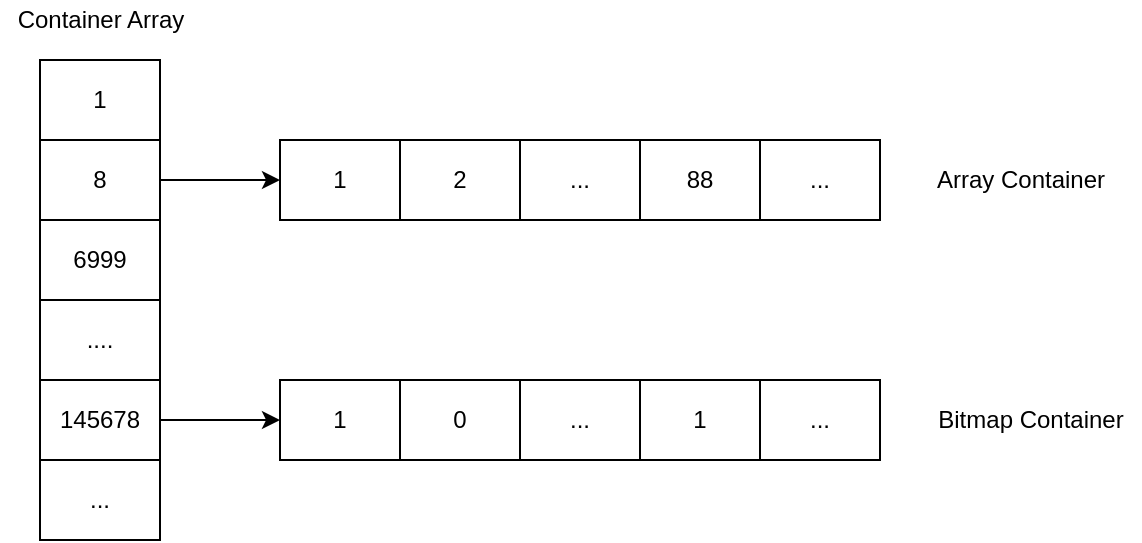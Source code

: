 <mxfile version="14.6.13" type="github">
  <diagram name="Page-1" id="099fd60b-425b-db50-ffb0-6b813814b670">
    <mxGraphModel dx="946" dy="613" grid="1" gridSize="10" guides="1" tooltips="1" connect="1" arrows="1" fold="1" page="1" pageScale="1" pageWidth="850" pageHeight="1100" background="#ffffff" math="0" shadow="0">
      <root>
        <mxCell id="0" />
        <mxCell id="1" parent="0" />
        <mxCell id="wJ1mTr-c0H7NAqucb8bx-1" value="" style="shape=table;html=1;whiteSpace=wrap;startSize=0;container=1;collapsible=0;childLayout=tableLayout;" vertex="1" parent="1">
          <mxGeometry x="110" y="180" width="60" height="240" as="geometry" />
        </mxCell>
        <mxCell id="wJ1mTr-c0H7NAqucb8bx-2" value="" style="shape=partialRectangle;html=1;whiteSpace=wrap;collapsible=0;dropTarget=0;pointerEvents=0;fillColor=none;top=0;left=0;bottom=0;right=0;points=[[0,0.5],[1,0.5]];portConstraint=eastwest;" vertex="1" parent="wJ1mTr-c0H7NAqucb8bx-1">
          <mxGeometry width="60" height="40" as="geometry" />
        </mxCell>
        <mxCell id="wJ1mTr-c0H7NAqucb8bx-3" value="1" style="shape=partialRectangle;html=1;whiteSpace=wrap;connectable=0;fillColor=none;top=0;left=0;bottom=0;right=0;overflow=hidden;" vertex="1" parent="wJ1mTr-c0H7NAqucb8bx-2">
          <mxGeometry width="60" height="40" as="geometry" />
        </mxCell>
        <mxCell id="wJ1mTr-c0H7NAqucb8bx-6" value="" style="shape=partialRectangle;html=1;whiteSpace=wrap;collapsible=0;dropTarget=0;pointerEvents=0;fillColor=none;top=0;left=0;bottom=0;right=0;points=[[0,0.5],[1,0.5]];portConstraint=eastwest;" vertex="1" parent="wJ1mTr-c0H7NAqucb8bx-1">
          <mxGeometry y="40" width="60" height="40" as="geometry" />
        </mxCell>
        <mxCell id="wJ1mTr-c0H7NAqucb8bx-7" value="8" style="shape=partialRectangle;html=1;whiteSpace=wrap;connectable=0;fillColor=none;top=0;left=0;bottom=0;right=0;overflow=hidden;" vertex="1" parent="wJ1mTr-c0H7NAqucb8bx-6">
          <mxGeometry width="60" height="40" as="geometry" />
        </mxCell>
        <mxCell id="wJ1mTr-c0H7NAqucb8bx-10" value="" style="shape=partialRectangle;html=1;whiteSpace=wrap;collapsible=0;dropTarget=0;pointerEvents=0;fillColor=none;top=0;left=0;bottom=0;right=0;points=[[0,0.5],[1,0.5]];portConstraint=eastwest;" vertex="1" parent="wJ1mTr-c0H7NAqucb8bx-1">
          <mxGeometry y="80" width="60" height="40" as="geometry" />
        </mxCell>
        <mxCell id="wJ1mTr-c0H7NAqucb8bx-11" value="6999" style="shape=partialRectangle;html=1;whiteSpace=wrap;connectable=0;fillColor=none;top=0;left=0;bottom=0;right=0;overflow=hidden;" vertex="1" parent="wJ1mTr-c0H7NAqucb8bx-10">
          <mxGeometry width="60" height="40" as="geometry" />
        </mxCell>
        <mxCell id="wJ1mTr-c0H7NAqucb8bx-18" style="shape=partialRectangle;html=1;whiteSpace=wrap;collapsible=0;dropTarget=0;pointerEvents=0;fillColor=none;top=0;left=0;bottom=0;right=0;points=[[0,0.5],[1,0.5]];portConstraint=eastwest;" vertex="1" parent="wJ1mTr-c0H7NAqucb8bx-1">
          <mxGeometry y="120" width="60" height="40" as="geometry" />
        </mxCell>
        <mxCell id="wJ1mTr-c0H7NAqucb8bx-19" value="...." style="shape=partialRectangle;html=1;whiteSpace=wrap;connectable=0;fillColor=none;top=0;left=0;bottom=0;right=0;overflow=hidden;" vertex="1" parent="wJ1mTr-c0H7NAqucb8bx-18">
          <mxGeometry width="60" height="40" as="geometry" />
        </mxCell>
        <mxCell id="wJ1mTr-c0H7NAqucb8bx-16" style="shape=partialRectangle;html=1;whiteSpace=wrap;collapsible=0;dropTarget=0;pointerEvents=0;fillColor=none;top=0;left=0;bottom=0;right=0;points=[[0,0.5],[1,0.5]];portConstraint=eastwest;" vertex="1" parent="wJ1mTr-c0H7NAqucb8bx-1">
          <mxGeometry y="160" width="60" height="40" as="geometry" />
        </mxCell>
        <mxCell id="wJ1mTr-c0H7NAqucb8bx-17" value="145678" style="shape=partialRectangle;html=1;whiteSpace=wrap;connectable=0;fillColor=none;top=0;left=0;bottom=0;right=0;overflow=hidden;" vertex="1" parent="wJ1mTr-c0H7NAqucb8bx-16">
          <mxGeometry width="60" height="40" as="geometry" />
        </mxCell>
        <mxCell id="wJ1mTr-c0H7NAqucb8bx-14" style="shape=partialRectangle;html=1;whiteSpace=wrap;collapsible=0;dropTarget=0;pointerEvents=0;fillColor=none;top=0;left=0;bottom=0;right=0;points=[[0,0.5],[1,0.5]];portConstraint=eastwest;" vertex="1" parent="wJ1mTr-c0H7NAqucb8bx-1">
          <mxGeometry y="200" width="60" height="40" as="geometry" />
        </mxCell>
        <mxCell id="wJ1mTr-c0H7NAqucb8bx-15" value="..." style="shape=partialRectangle;html=1;whiteSpace=wrap;connectable=0;fillColor=none;top=0;left=0;bottom=0;right=0;overflow=hidden;" vertex="1" parent="wJ1mTr-c0H7NAqucb8bx-14">
          <mxGeometry width="60" height="40" as="geometry" />
        </mxCell>
        <mxCell id="wJ1mTr-c0H7NAqucb8bx-20" value="" style="shape=table;html=1;whiteSpace=wrap;startSize=0;container=1;collapsible=0;childLayout=tableLayout;" vertex="1" parent="1">
          <mxGeometry x="230" y="220" width="300" height="40" as="geometry" />
        </mxCell>
        <mxCell id="wJ1mTr-c0H7NAqucb8bx-21" value="" style="shape=partialRectangle;html=1;whiteSpace=wrap;collapsible=0;dropTarget=0;pointerEvents=0;fillColor=none;top=0;left=0;bottom=0;right=0;points=[[0,0.5],[1,0.5]];portConstraint=eastwest;" vertex="1" parent="wJ1mTr-c0H7NAqucb8bx-20">
          <mxGeometry width="300" height="40" as="geometry" />
        </mxCell>
        <mxCell id="wJ1mTr-c0H7NAqucb8bx-22" value="1" style="shape=partialRectangle;html=1;whiteSpace=wrap;connectable=0;fillColor=none;top=0;left=0;bottom=0;right=0;overflow=hidden;" vertex="1" parent="wJ1mTr-c0H7NAqucb8bx-21">
          <mxGeometry width="60" height="40" as="geometry" />
        </mxCell>
        <mxCell id="wJ1mTr-c0H7NAqucb8bx-23" value="2" style="shape=partialRectangle;html=1;whiteSpace=wrap;connectable=0;fillColor=none;top=0;left=0;bottom=0;right=0;overflow=hidden;" vertex="1" parent="wJ1mTr-c0H7NAqucb8bx-21">
          <mxGeometry x="60" width="60" height="40" as="geometry" />
        </mxCell>
        <mxCell id="wJ1mTr-c0H7NAqucb8bx-24" value="..." style="shape=partialRectangle;html=1;whiteSpace=wrap;connectable=0;fillColor=none;top=0;left=0;bottom=0;right=0;overflow=hidden;" vertex="1" parent="wJ1mTr-c0H7NAqucb8bx-21">
          <mxGeometry x="120" width="60" height="40" as="geometry" />
        </mxCell>
        <mxCell id="wJ1mTr-c0H7NAqucb8bx-33" value="88" style="shape=partialRectangle;html=1;whiteSpace=wrap;connectable=0;fillColor=none;top=0;left=0;bottom=0;right=0;overflow=hidden;" vertex="1" parent="wJ1mTr-c0H7NAqucb8bx-21">
          <mxGeometry x="180" width="60" height="40" as="geometry" />
        </mxCell>
        <mxCell id="wJ1mTr-c0H7NAqucb8bx-34" value="..." style="shape=partialRectangle;html=1;whiteSpace=wrap;connectable=0;fillColor=none;top=0;left=0;bottom=0;right=0;overflow=hidden;" vertex="1" parent="wJ1mTr-c0H7NAqucb8bx-21">
          <mxGeometry x="240" width="60" height="40" as="geometry" />
        </mxCell>
        <mxCell id="wJ1mTr-c0H7NAqucb8bx-35" value="" style="shape=table;html=1;whiteSpace=wrap;startSize=0;container=1;collapsible=0;childLayout=tableLayout;" vertex="1" parent="1">
          <mxGeometry x="230" y="340" width="300" height="40" as="geometry" />
        </mxCell>
        <mxCell id="wJ1mTr-c0H7NAqucb8bx-36" value="" style="shape=partialRectangle;html=1;whiteSpace=wrap;collapsible=0;dropTarget=0;pointerEvents=0;fillColor=none;top=0;left=0;bottom=0;right=0;points=[[0,0.5],[1,0.5]];portConstraint=eastwest;" vertex="1" parent="wJ1mTr-c0H7NAqucb8bx-35">
          <mxGeometry width="300" height="40" as="geometry" />
        </mxCell>
        <mxCell id="wJ1mTr-c0H7NAqucb8bx-37" value="1" style="shape=partialRectangle;html=1;whiteSpace=wrap;connectable=0;fillColor=none;top=0;left=0;bottom=0;right=0;overflow=hidden;" vertex="1" parent="wJ1mTr-c0H7NAqucb8bx-36">
          <mxGeometry width="60" height="40" as="geometry" />
        </mxCell>
        <mxCell id="wJ1mTr-c0H7NAqucb8bx-38" value="0" style="shape=partialRectangle;html=1;whiteSpace=wrap;connectable=0;fillColor=none;top=0;left=0;bottom=0;right=0;overflow=hidden;" vertex="1" parent="wJ1mTr-c0H7NAqucb8bx-36">
          <mxGeometry x="60" width="60" height="40" as="geometry" />
        </mxCell>
        <mxCell id="wJ1mTr-c0H7NAqucb8bx-39" value="..." style="shape=partialRectangle;html=1;whiteSpace=wrap;connectable=0;fillColor=none;top=0;left=0;bottom=0;right=0;overflow=hidden;" vertex="1" parent="wJ1mTr-c0H7NAqucb8bx-36">
          <mxGeometry x="120" width="60" height="40" as="geometry" />
        </mxCell>
        <mxCell id="wJ1mTr-c0H7NAqucb8bx-40" value="1" style="shape=partialRectangle;html=1;whiteSpace=wrap;connectable=0;fillColor=none;top=0;left=0;bottom=0;right=0;overflow=hidden;" vertex="1" parent="wJ1mTr-c0H7NAqucb8bx-36">
          <mxGeometry x="180" width="60" height="40" as="geometry" />
        </mxCell>
        <mxCell id="wJ1mTr-c0H7NAqucb8bx-41" value="..." style="shape=partialRectangle;html=1;whiteSpace=wrap;connectable=0;fillColor=none;top=0;left=0;bottom=0;right=0;overflow=hidden;" vertex="1" parent="wJ1mTr-c0H7NAqucb8bx-36">
          <mxGeometry x="240" width="60" height="40" as="geometry" />
        </mxCell>
        <mxCell id="wJ1mTr-c0H7NAqucb8bx-42" style="edgeStyle=orthogonalEdgeStyle;rounded=0;orthogonalLoop=1;jettySize=auto;html=1;exitX=1;exitY=0.5;exitDx=0;exitDy=0;entryX=0;entryY=0.5;entryDx=0;entryDy=0;" edge="1" parent="1" source="wJ1mTr-c0H7NAqucb8bx-6" target="wJ1mTr-c0H7NAqucb8bx-21">
          <mxGeometry relative="1" as="geometry" />
        </mxCell>
        <mxCell id="wJ1mTr-c0H7NAqucb8bx-43" style="edgeStyle=orthogonalEdgeStyle;rounded=0;orthogonalLoop=1;jettySize=auto;html=1;exitX=1;exitY=0.5;exitDx=0;exitDy=0;entryX=0;entryY=0.5;entryDx=0;entryDy=0;" edge="1" parent="1" source="wJ1mTr-c0H7NAqucb8bx-16" target="wJ1mTr-c0H7NAqucb8bx-36">
          <mxGeometry relative="1" as="geometry" />
        </mxCell>
        <mxCell id="wJ1mTr-c0H7NAqucb8bx-44" value="Container Array" style="text;html=1;align=center;verticalAlign=middle;resizable=0;points=[];autosize=1;strokeColor=none;" vertex="1" parent="1">
          <mxGeometry x="90" y="150" width="100" height="20" as="geometry" />
        </mxCell>
        <mxCell id="wJ1mTr-c0H7NAqucb8bx-45" value="Array Container" style="text;html=1;align=center;verticalAlign=middle;resizable=0;points=[];autosize=1;strokeColor=none;" vertex="1" parent="1">
          <mxGeometry x="550" y="230" width="100" height="20" as="geometry" />
        </mxCell>
        <mxCell id="wJ1mTr-c0H7NAqucb8bx-46" value="Bitmap Container" style="text;html=1;align=center;verticalAlign=middle;resizable=0;points=[];autosize=1;strokeColor=none;" vertex="1" parent="1">
          <mxGeometry x="550" y="350" width="110" height="20" as="geometry" />
        </mxCell>
      </root>
    </mxGraphModel>
  </diagram>
</mxfile>
